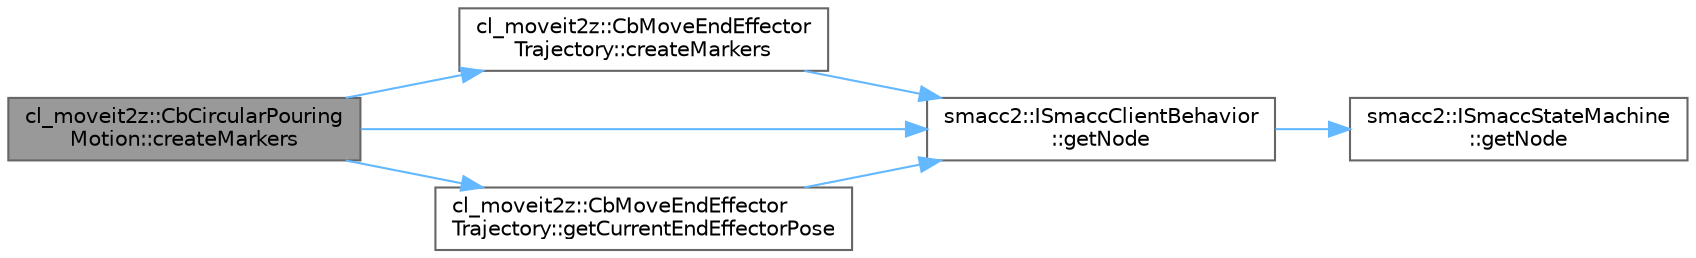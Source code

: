 digraph "cl_moveit2z::CbCircularPouringMotion::createMarkers"
{
 // LATEX_PDF_SIZE
  bgcolor="transparent";
  edge [fontname=Helvetica,fontsize=10,labelfontname=Helvetica,labelfontsize=10];
  node [fontname=Helvetica,fontsize=10,shape=box,height=0.2,width=0.4];
  rankdir="LR";
  Node1 [label="cl_moveit2z::CbCircularPouring\lMotion::createMarkers",height=0.2,width=0.4,color="gray40", fillcolor="grey60", style="filled", fontcolor="black",tooltip=" "];
  Node1 -> Node2 [color="steelblue1",style="solid"];
  Node2 [label="cl_moveit2z::CbMoveEndEffector\lTrajectory::createMarkers",height=0.2,width=0.4,color="grey40", fillcolor="white", style="filled",URL="$classcl__moveit2z_1_1CbMoveEndEffectorTrajectory.html#ae5033ccfc832efc8ffdc9324f6454955",tooltip=" "];
  Node2 -> Node3 [color="steelblue1",style="solid"];
  Node3 [label="smacc2::ISmaccClientBehavior\l::getNode",height=0.2,width=0.4,color="grey40", fillcolor="white", style="filled",URL="$classsmacc2_1_1ISmaccClientBehavior.html#aa1b28d5e8a5208fff8160f9df9a89dc6",tooltip=" "];
  Node3 -> Node4 [color="steelblue1",style="solid"];
  Node4 [label="smacc2::ISmaccStateMachine\l::getNode",height=0.2,width=0.4,color="grey40", fillcolor="white", style="filled",URL="$classsmacc2_1_1ISmaccStateMachine.html#a2cf8b817f7e137fc648e373ae4614a2f",tooltip=" "];
  Node1 -> Node5 [color="steelblue1",style="solid"];
  Node5 [label="cl_moveit2z::CbMoveEndEffector\lTrajectory::getCurrentEndEffectorPose",height=0.2,width=0.4,color="grey40", fillcolor="white", style="filled",URL="$classcl__moveit2z_1_1CbMoveEndEffectorTrajectory.html#ac6143dd9c0559791aaa8fdd6c9219618",tooltip=" "];
  Node5 -> Node3 [color="steelblue1",style="solid"];
  Node1 -> Node3 [color="steelblue1",style="solid"];
}
